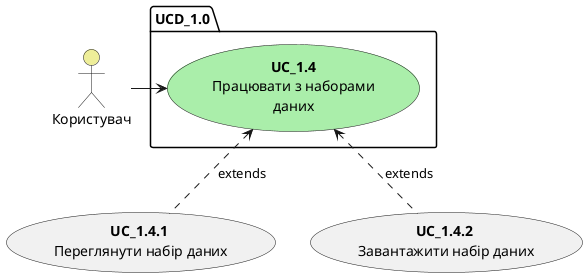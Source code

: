 @startuml
package UCD_1.0 {
        usecase "<b>UC_1.4</b>\nПрацювати з наборами\nданих" as UC_1.4 #aaeeaa
    }

    actor "Користувач" as Author #eeee99
    
    usecase "<b>UC_1.4.1</b> \nПереглянути набір даних" as UC_1.4.1
    usecase "<b>UC_1.4.2</b> \nЗавантажити набір даних" as UC_1.4.2


    Author -r-> UC_1.4
    
    UC_1.4.1 .u.> UC_1.4: extends
    UC_1.4.2 .u.> UC_1.4: extends
@enduml
